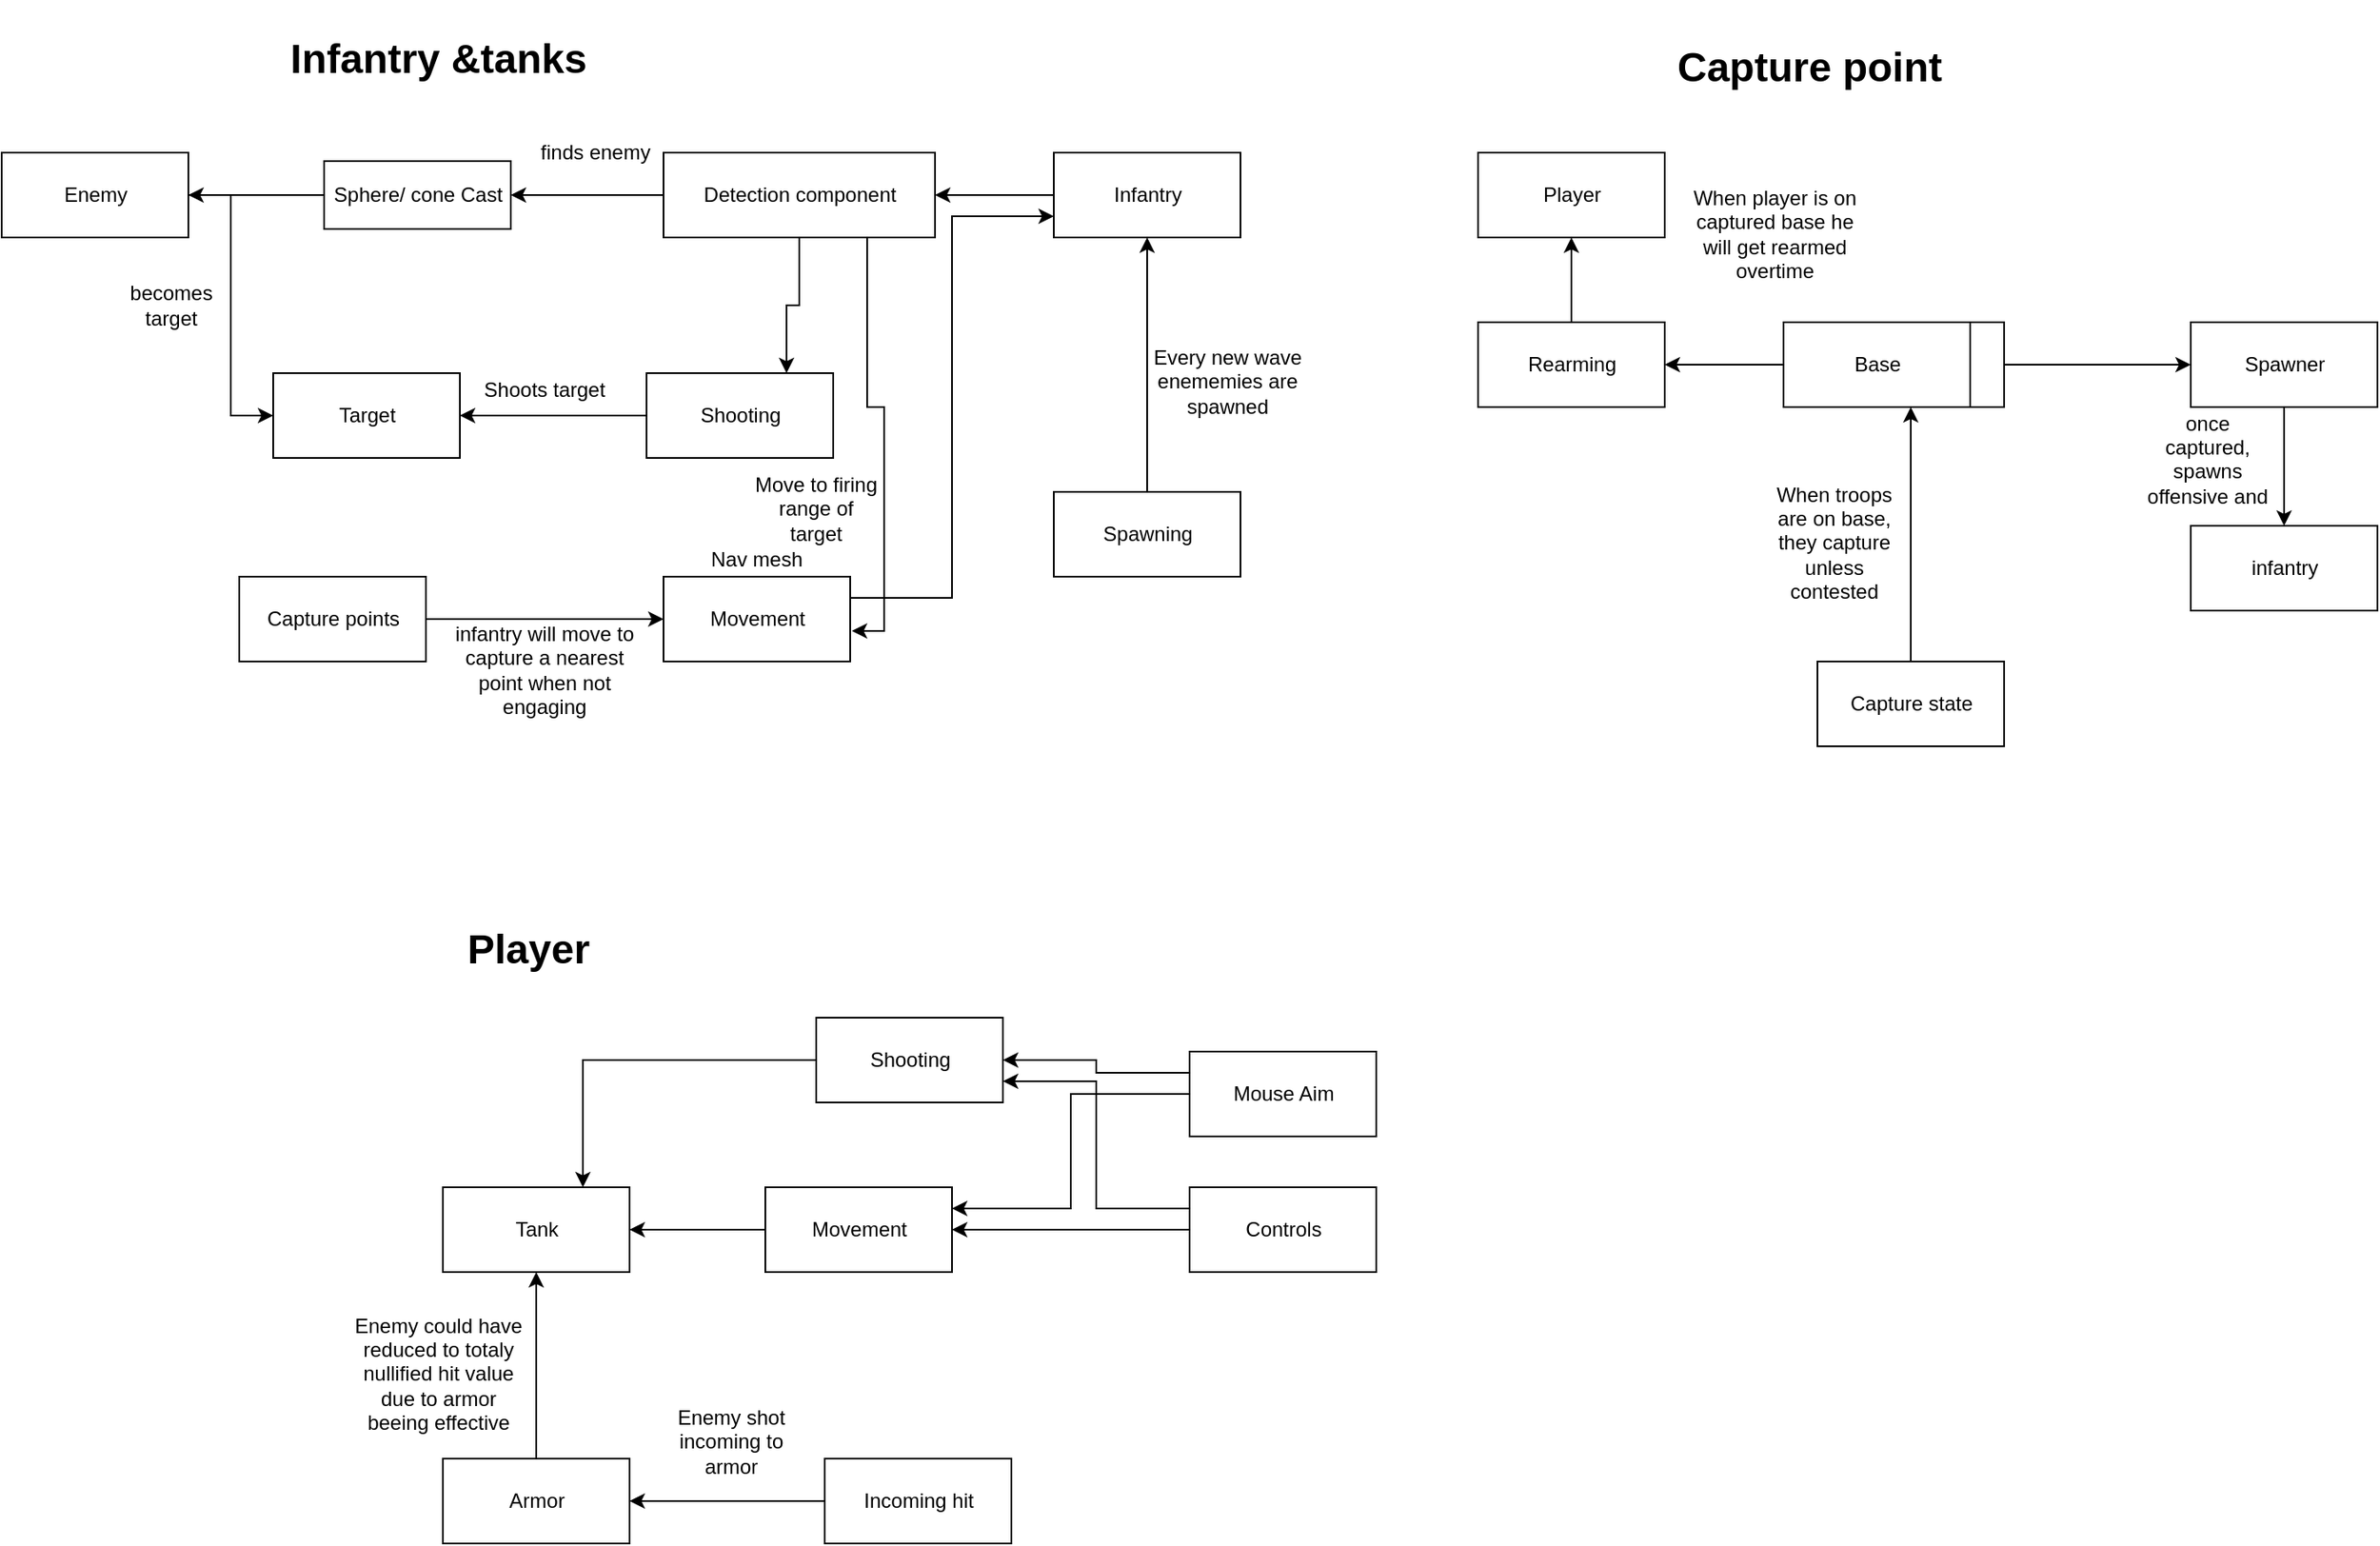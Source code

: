<mxfile version="17.4.6" type="github">
  <diagram id="C5RBs43oDa-KdzZeNtuy" name="Page-1">
    <mxGraphModel dx="1298" dy="1839" grid="1" gridSize="10" guides="1" tooltips="1" connect="1" arrows="1" fold="1" page="1" pageScale="1" pageWidth="827" pageHeight="1169" math="0" shadow="0">
      <root>
        <mxCell id="WIyWlLk6GJQsqaUBKTNV-0" />
        <mxCell id="WIyWlLk6GJQsqaUBKTNV-1" parent="WIyWlLk6GJQsqaUBKTNV-0" />
        <mxCell id="ZGp9WstBW97Z-VCttyZm-20" style="edgeStyle=orthogonalEdgeStyle;rounded=0;orthogonalLoop=1;jettySize=auto;html=1;exitX=0;exitY=0.5;exitDx=0;exitDy=0;entryX=1;entryY=0.5;entryDx=0;entryDy=0;" edge="1" parent="WIyWlLk6GJQsqaUBKTNV-1" source="ZGp9WstBW97Z-VCttyZm-2" target="ZGp9WstBW97Z-VCttyZm-3">
          <mxGeometry relative="1" as="geometry" />
        </mxCell>
        <mxCell id="ZGp9WstBW97Z-VCttyZm-27" style="edgeStyle=orthogonalEdgeStyle;rounded=0;orthogonalLoop=1;jettySize=auto;html=1;entryX=0.75;entryY=0;entryDx=0;entryDy=0;" edge="1" parent="WIyWlLk6GJQsqaUBKTNV-1" source="ZGp9WstBW97Z-VCttyZm-2" target="ZGp9WstBW97Z-VCttyZm-25">
          <mxGeometry relative="1" as="geometry" />
        </mxCell>
        <mxCell id="ZGp9WstBW97Z-VCttyZm-28" style="edgeStyle=orthogonalEdgeStyle;rounded=0;orthogonalLoop=1;jettySize=auto;html=1;exitX=0.75;exitY=1;exitDx=0;exitDy=0;entryX=1.009;entryY=0.64;entryDx=0;entryDy=0;entryPerimeter=0;" edge="1" parent="WIyWlLk6GJQsqaUBKTNV-1" source="ZGp9WstBW97Z-VCttyZm-2" target="ZGp9WstBW97Z-VCttyZm-26">
          <mxGeometry relative="1" as="geometry" />
        </mxCell>
        <mxCell id="ZGp9WstBW97Z-VCttyZm-2" value="Detection component" style="html=1;" vertex="1" parent="WIyWlLk6GJQsqaUBKTNV-1">
          <mxGeometry x="410" y="60" width="160" height="50" as="geometry" />
        </mxCell>
        <mxCell id="ZGp9WstBW97Z-VCttyZm-21" style="edgeStyle=orthogonalEdgeStyle;rounded=0;orthogonalLoop=1;jettySize=auto;html=1;entryX=1;entryY=0.5;entryDx=0;entryDy=0;" edge="1" parent="WIyWlLk6GJQsqaUBKTNV-1" source="ZGp9WstBW97Z-VCttyZm-3" target="ZGp9WstBW97Z-VCttyZm-10">
          <mxGeometry relative="1" as="geometry" />
        </mxCell>
        <mxCell id="ZGp9WstBW97Z-VCttyZm-3" value="Sphere/ cone Cast" style="html=1;" vertex="1" parent="WIyWlLk6GJQsqaUBKTNV-1">
          <mxGeometry x="210" y="65" width="110" height="40" as="geometry" />
        </mxCell>
        <mxCell id="ZGp9WstBW97Z-VCttyZm-30" style="edgeStyle=orthogonalEdgeStyle;rounded=0;orthogonalLoop=1;jettySize=auto;html=1;entryX=0;entryY=0.5;entryDx=0;entryDy=0;" edge="1" parent="WIyWlLk6GJQsqaUBKTNV-1" source="ZGp9WstBW97Z-VCttyZm-10" target="ZGp9WstBW97Z-VCttyZm-29">
          <mxGeometry relative="1" as="geometry" />
        </mxCell>
        <mxCell id="ZGp9WstBW97Z-VCttyZm-10" value="Enemy" style="html=1;" vertex="1" parent="WIyWlLk6GJQsqaUBKTNV-1">
          <mxGeometry x="20" y="60" width="110" height="50" as="geometry" />
        </mxCell>
        <UserObject label="finds enemy via" placeholders="1" name="Variable" id="ZGp9WstBW97Z-VCttyZm-23">
          <mxCell style="text;html=1;strokeColor=none;fillColor=none;align=center;verticalAlign=middle;whiteSpace=wrap;overflow=hidden;" vertex="1" parent="WIyWlLk6GJQsqaUBKTNV-1">
            <mxGeometry x="330" y="50" width="80" height="20" as="geometry" />
          </mxCell>
        </UserObject>
        <mxCell id="ZGp9WstBW97Z-VCttyZm-31" style="edgeStyle=orthogonalEdgeStyle;rounded=0;orthogonalLoop=1;jettySize=auto;html=1;exitX=0;exitY=0.5;exitDx=0;exitDy=0;entryX=1;entryY=0.5;entryDx=0;entryDy=0;" edge="1" parent="WIyWlLk6GJQsqaUBKTNV-1" source="ZGp9WstBW97Z-VCttyZm-25" target="ZGp9WstBW97Z-VCttyZm-29">
          <mxGeometry relative="1" as="geometry" />
        </mxCell>
        <mxCell id="ZGp9WstBW97Z-VCttyZm-25" value="Shooting" style="html=1;" vertex="1" parent="WIyWlLk6GJQsqaUBKTNV-1">
          <mxGeometry x="400" y="190" width="110" height="50" as="geometry" />
        </mxCell>
        <mxCell id="ZGp9WstBW97Z-VCttyZm-84" style="edgeStyle=orthogonalEdgeStyle;rounded=0;orthogonalLoop=1;jettySize=auto;html=1;exitX=1;exitY=0.25;exitDx=0;exitDy=0;entryX=0;entryY=0.75;entryDx=0;entryDy=0;" edge="1" parent="WIyWlLk6GJQsqaUBKTNV-1" source="ZGp9WstBW97Z-VCttyZm-26" target="ZGp9WstBW97Z-VCttyZm-81">
          <mxGeometry relative="1" as="geometry" />
        </mxCell>
        <mxCell id="ZGp9WstBW97Z-VCttyZm-26" value="Movement" style="html=1;" vertex="1" parent="WIyWlLk6GJQsqaUBKTNV-1">
          <mxGeometry x="410" y="310" width="110" height="50" as="geometry" />
        </mxCell>
        <mxCell id="ZGp9WstBW97Z-VCttyZm-29" value="Target" style="html=1;" vertex="1" parent="WIyWlLk6GJQsqaUBKTNV-1">
          <mxGeometry x="180" y="190" width="110" height="50" as="geometry" />
        </mxCell>
        <UserObject label="becomes target" placeholders="1" name="Variable" id="ZGp9WstBW97Z-VCttyZm-32">
          <mxCell style="text;html=1;strokeColor=none;fillColor=none;align=center;verticalAlign=middle;whiteSpace=wrap;overflow=hidden;" vertex="1" parent="WIyWlLk6GJQsqaUBKTNV-1">
            <mxGeometry x="80" y="130" width="80" height="40" as="geometry" />
          </mxCell>
        </UserObject>
        <UserObject label="Shoots target" placeholders="1" name="Variable" id="ZGp9WstBW97Z-VCttyZm-33">
          <mxCell style="text;html=1;strokeColor=none;fillColor=none;align=center;verticalAlign=middle;whiteSpace=wrap;overflow=hidden;" vertex="1" parent="WIyWlLk6GJQsqaUBKTNV-1">
            <mxGeometry x="300" y="190" width="80" height="20" as="geometry" />
          </mxCell>
        </UserObject>
        <UserObject label="Move to firing range of target" placeholders="1" name="Variable" id="ZGp9WstBW97Z-VCttyZm-34">
          <mxCell style="text;html=1;strokeColor=none;fillColor=none;align=center;verticalAlign=middle;whiteSpace=wrap;overflow=hidden;" vertex="1" parent="WIyWlLk6GJQsqaUBKTNV-1">
            <mxGeometry x="460" y="240" width="80" height="60" as="geometry" />
          </mxCell>
        </UserObject>
        <mxCell id="ZGp9WstBW97Z-VCttyZm-35" value="Infantry &amp;amp;tanks " style="text;strokeColor=none;fillColor=none;html=1;fontSize=24;fontStyle=1;verticalAlign=middle;align=center;" vertex="1" parent="WIyWlLk6GJQsqaUBKTNV-1">
          <mxGeometry x="174" y="-30" width="206" height="70" as="geometry" />
        </mxCell>
        <mxCell id="ZGp9WstBW97Z-VCttyZm-38" style="edgeStyle=orthogonalEdgeStyle;rounded=0;orthogonalLoop=1;jettySize=auto;html=1;entryX=0;entryY=0.5;entryDx=0;entryDy=0;" edge="1" parent="WIyWlLk6GJQsqaUBKTNV-1" source="ZGp9WstBW97Z-VCttyZm-37" target="ZGp9WstBW97Z-VCttyZm-26">
          <mxGeometry relative="1" as="geometry" />
        </mxCell>
        <mxCell id="ZGp9WstBW97Z-VCttyZm-37" value="Capture points" style="html=1;" vertex="1" parent="WIyWlLk6GJQsqaUBKTNV-1">
          <mxGeometry x="160" y="310" width="110" height="50" as="geometry" />
        </mxCell>
        <UserObject label="infantry will move to capture a nearest point when not engaging" placeholders="1" name="Variable" id="ZGp9WstBW97Z-VCttyZm-39">
          <mxCell style="text;html=1;strokeColor=none;fillColor=none;align=center;verticalAlign=middle;whiteSpace=wrap;overflow=hidden;" vertex="1" parent="WIyWlLk6GJQsqaUBKTNV-1">
            <mxGeometry x="280" y="310" width="120" height="110" as="geometry" />
          </mxCell>
        </UserObject>
        <UserObject label="Nav mesh" placeholders="1" name="Variable" id="ZGp9WstBW97Z-VCttyZm-41">
          <mxCell style="text;html=1;strokeColor=none;fillColor=none;align=center;verticalAlign=middle;whiteSpace=wrap;overflow=hidden;" vertex="1" parent="WIyWlLk6GJQsqaUBKTNV-1">
            <mxGeometry x="425" y="290" width="80" height="20" as="geometry" />
          </mxCell>
        </UserObject>
        <mxCell id="ZGp9WstBW97Z-VCttyZm-50" style="edgeStyle=orthogonalEdgeStyle;rounded=0;orthogonalLoop=1;jettySize=auto;html=1;exitX=1;exitY=0.5;exitDx=0;exitDy=0;entryX=0;entryY=0.5;entryDx=0;entryDy=0;" edge="1" parent="WIyWlLk6GJQsqaUBKTNV-1" source="ZGp9WstBW97Z-VCttyZm-42" target="ZGp9WstBW97Z-VCttyZm-47">
          <mxGeometry relative="1" as="geometry" />
        </mxCell>
        <mxCell id="ZGp9WstBW97Z-VCttyZm-42" value="Base" style="html=1;" vertex="1" parent="WIyWlLk6GJQsqaUBKTNV-1">
          <mxGeometry x="1090" y="160" width="110" height="50" as="geometry" />
        </mxCell>
        <mxCell id="ZGp9WstBW97Z-VCttyZm-44" value="Capture point" style="text;strokeColor=none;fillColor=none;html=1;fontSize=24;fontStyle=1;verticalAlign=middle;align=center;" vertex="1" parent="WIyWlLk6GJQsqaUBKTNV-1">
          <mxGeometry x="990" y="-10" width="190" height="40" as="geometry" />
        </mxCell>
        <mxCell id="ZGp9WstBW97Z-VCttyZm-46" style="edgeStyle=orthogonalEdgeStyle;rounded=0;orthogonalLoop=1;jettySize=auto;html=1;entryX=0.5;entryY=1;entryDx=0;entryDy=0;" edge="1" parent="WIyWlLk6GJQsqaUBKTNV-1" source="ZGp9WstBW97Z-VCttyZm-45" target="ZGp9WstBW97Z-VCttyZm-42">
          <mxGeometry relative="1" as="geometry" />
        </mxCell>
        <mxCell id="ZGp9WstBW97Z-VCttyZm-45" value="Capture state" style="html=1;" vertex="1" parent="WIyWlLk6GJQsqaUBKTNV-1">
          <mxGeometry x="1090" y="360" width="110" height="50" as="geometry" />
        </mxCell>
        <mxCell id="ZGp9WstBW97Z-VCttyZm-49" style="edgeStyle=orthogonalEdgeStyle;rounded=0;orthogonalLoop=1;jettySize=auto;html=1;entryX=0.5;entryY=0;entryDx=0;entryDy=0;" edge="1" parent="WIyWlLk6GJQsqaUBKTNV-1" source="ZGp9WstBW97Z-VCttyZm-47" target="ZGp9WstBW97Z-VCttyZm-48">
          <mxGeometry relative="1" as="geometry" />
        </mxCell>
        <mxCell id="ZGp9WstBW97Z-VCttyZm-47" value="Spawner" style="html=1;" vertex="1" parent="WIyWlLk6GJQsqaUBKTNV-1">
          <mxGeometry x="1310" y="160" width="110" height="50" as="geometry" />
        </mxCell>
        <mxCell id="ZGp9WstBW97Z-VCttyZm-48" value="infantry" style="html=1;" vertex="1" parent="WIyWlLk6GJQsqaUBKTNV-1">
          <mxGeometry x="1310" y="280" width="110" height="50" as="geometry" />
        </mxCell>
        <UserObject label="When troops are on base, they capture unless contested" placeholders="1" name="Variable" id="ZGp9WstBW97Z-VCttyZm-51">
          <mxCell style="text;html=1;strokeColor=none;fillColor=none;align=center;verticalAlign=middle;whiteSpace=wrap;overflow=hidden;" vertex="1" parent="WIyWlLk6GJQsqaUBKTNV-1">
            <mxGeometry x="1060" y="250" width="80" height="80" as="geometry" />
          </mxCell>
        </UserObject>
        <UserObject label="once captured, spawns offensive and defensive units" placeholders="1" name="Variable" id="ZGp9WstBW97Z-VCttyZm-52">
          <mxCell style="text;html=1;strokeColor=none;fillColor=none;align=center;verticalAlign=middle;whiteSpace=wrap;overflow=hidden;" vertex="1" parent="WIyWlLk6GJQsqaUBKTNV-1">
            <mxGeometry x="1280" y="210" width="80" height="60" as="geometry" />
          </mxCell>
        </UserObject>
        <mxCell id="ZGp9WstBW97Z-VCttyZm-58" style="edgeStyle=orthogonalEdgeStyle;rounded=0;orthogonalLoop=1;jettySize=auto;html=1;exitX=0.5;exitY=0;exitDx=0;exitDy=0;entryX=0.5;entryY=1;entryDx=0;entryDy=0;" edge="1" parent="WIyWlLk6GJQsqaUBKTNV-1" source="ZGp9WstBW97Z-VCttyZm-53" target="ZGp9WstBW97Z-VCttyZm-57">
          <mxGeometry relative="1" as="geometry" />
        </mxCell>
        <mxCell id="ZGp9WstBW97Z-VCttyZm-53" value="Rearming" style="html=1;" vertex="1" parent="WIyWlLk6GJQsqaUBKTNV-1">
          <mxGeometry x="890" y="160" width="110" height="50" as="geometry" />
        </mxCell>
        <mxCell id="ZGp9WstBW97Z-VCttyZm-56" style="edgeStyle=orthogonalEdgeStyle;rounded=0;orthogonalLoop=1;jettySize=auto;html=1;exitX=0;exitY=0.5;exitDx=0;exitDy=0;entryX=1;entryY=0.5;entryDx=0;entryDy=0;" edge="1" parent="WIyWlLk6GJQsqaUBKTNV-1" source="ZGp9WstBW97Z-VCttyZm-54" target="ZGp9WstBW97Z-VCttyZm-53">
          <mxGeometry relative="1" as="geometry" />
        </mxCell>
        <mxCell id="ZGp9WstBW97Z-VCttyZm-54" value="Base" style="html=1;" vertex="1" parent="WIyWlLk6GJQsqaUBKTNV-1">
          <mxGeometry x="1070" y="160" width="110" height="50" as="geometry" />
        </mxCell>
        <mxCell id="ZGp9WstBW97Z-VCttyZm-57" value="Player" style="html=1;" vertex="1" parent="WIyWlLk6GJQsqaUBKTNV-1">
          <mxGeometry x="890" y="60" width="110" height="50" as="geometry" />
        </mxCell>
        <UserObject label="When player is on captured base he will get rearmed overtime" placeholders="1" name="Variable" id="ZGp9WstBW97Z-VCttyZm-59">
          <mxCell style="text;html=1;strokeColor=none;fillColor=none;align=center;verticalAlign=middle;whiteSpace=wrap;overflow=hidden;" vertex="1" parent="WIyWlLk6GJQsqaUBKTNV-1">
            <mxGeometry x="1010" y="70" width="110" height="75" as="geometry" />
          </mxCell>
        </UserObject>
        <mxCell id="ZGp9WstBW97Z-VCttyZm-60" value="Player" style="text;strokeColor=none;fillColor=none;html=1;fontSize=24;fontStyle=1;verticalAlign=middle;align=center;" vertex="1" parent="WIyWlLk6GJQsqaUBKTNV-1">
          <mxGeometry x="280" y="510" width="100" height="40" as="geometry" />
        </mxCell>
        <mxCell id="ZGp9WstBW97Z-VCttyZm-61" value="Tank" style="html=1;" vertex="1" parent="WIyWlLk6GJQsqaUBKTNV-1">
          <mxGeometry x="280" y="670" width="110" height="50" as="geometry" />
        </mxCell>
        <mxCell id="ZGp9WstBW97Z-VCttyZm-74" style="edgeStyle=orthogonalEdgeStyle;rounded=0;orthogonalLoop=1;jettySize=auto;html=1;" edge="1" parent="WIyWlLk6GJQsqaUBKTNV-1" source="ZGp9WstBW97Z-VCttyZm-62" target="ZGp9WstBW97Z-VCttyZm-73">
          <mxGeometry relative="1" as="geometry" />
        </mxCell>
        <mxCell id="ZGp9WstBW97Z-VCttyZm-78" style="edgeStyle=orthogonalEdgeStyle;rounded=0;orthogonalLoop=1;jettySize=auto;html=1;exitX=0;exitY=0.25;exitDx=0;exitDy=0;entryX=1;entryY=0.75;entryDx=0;entryDy=0;" edge="1" parent="WIyWlLk6GJQsqaUBKTNV-1" source="ZGp9WstBW97Z-VCttyZm-62" target="ZGp9WstBW97Z-VCttyZm-72">
          <mxGeometry relative="1" as="geometry" />
        </mxCell>
        <mxCell id="ZGp9WstBW97Z-VCttyZm-62" value="Controls" style="html=1;" vertex="1" parent="WIyWlLk6GJQsqaUBKTNV-1">
          <mxGeometry x="720" y="670" width="110" height="50" as="geometry" />
        </mxCell>
        <mxCell id="ZGp9WstBW97Z-VCttyZm-75" style="edgeStyle=orthogonalEdgeStyle;rounded=0;orthogonalLoop=1;jettySize=auto;html=1;entryX=1;entryY=0.25;entryDx=0;entryDy=0;" edge="1" parent="WIyWlLk6GJQsqaUBKTNV-1" source="ZGp9WstBW97Z-VCttyZm-64" target="ZGp9WstBW97Z-VCttyZm-73">
          <mxGeometry relative="1" as="geometry" />
        </mxCell>
        <mxCell id="ZGp9WstBW97Z-VCttyZm-77" style="edgeStyle=orthogonalEdgeStyle;rounded=0;orthogonalLoop=1;jettySize=auto;html=1;exitX=0;exitY=0.25;exitDx=0;exitDy=0;" edge="1" parent="WIyWlLk6GJQsqaUBKTNV-1" source="ZGp9WstBW97Z-VCttyZm-64" target="ZGp9WstBW97Z-VCttyZm-72">
          <mxGeometry relative="1" as="geometry" />
        </mxCell>
        <mxCell id="ZGp9WstBW97Z-VCttyZm-64" value="Mouse Aim" style="html=1;" vertex="1" parent="WIyWlLk6GJQsqaUBKTNV-1">
          <mxGeometry x="720" y="590" width="110" height="50" as="geometry" />
        </mxCell>
        <mxCell id="ZGp9WstBW97Z-VCttyZm-67" style="edgeStyle=orthogonalEdgeStyle;rounded=0;orthogonalLoop=1;jettySize=auto;html=1;entryX=0.5;entryY=1;entryDx=0;entryDy=0;" edge="1" parent="WIyWlLk6GJQsqaUBKTNV-1" source="ZGp9WstBW97Z-VCttyZm-66" target="ZGp9WstBW97Z-VCttyZm-61">
          <mxGeometry relative="1" as="geometry" />
        </mxCell>
        <mxCell id="ZGp9WstBW97Z-VCttyZm-66" value="Armor" style="html=1;" vertex="1" parent="WIyWlLk6GJQsqaUBKTNV-1">
          <mxGeometry x="280" y="830" width="110" height="50" as="geometry" />
        </mxCell>
        <mxCell id="ZGp9WstBW97Z-VCttyZm-69" style="edgeStyle=orthogonalEdgeStyle;rounded=0;orthogonalLoop=1;jettySize=auto;html=1;entryX=1;entryY=0.5;entryDx=0;entryDy=0;" edge="1" parent="WIyWlLk6GJQsqaUBKTNV-1" source="ZGp9WstBW97Z-VCttyZm-68" target="ZGp9WstBW97Z-VCttyZm-66">
          <mxGeometry relative="1" as="geometry" />
        </mxCell>
        <mxCell id="ZGp9WstBW97Z-VCttyZm-68" value="Incoming hit" style="html=1;" vertex="1" parent="WIyWlLk6GJQsqaUBKTNV-1">
          <mxGeometry x="505" y="830" width="110" height="50" as="geometry" />
        </mxCell>
        <UserObject label="Enemy shot incoming to armor" placeholders="1" name="Variable" id="ZGp9WstBW97Z-VCttyZm-70">
          <mxCell style="text;html=1;strokeColor=none;fillColor=none;align=center;verticalAlign=middle;whiteSpace=wrap;overflow=hidden;" vertex="1" parent="WIyWlLk6GJQsqaUBKTNV-1">
            <mxGeometry x="410" y="790" width="80" height="60" as="geometry" />
          </mxCell>
        </UserObject>
        <UserObject label="Enemy could have reduced to totaly nullified hit value due to armor beeing effective" placeholders="1" name="Variable" id="ZGp9WstBW97Z-VCttyZm-71">
          <mxCell style="text;html=1;strokeColor=none;fillColor=none;align=center;verticalAlign=middle;whiteSpace=wrap;overflow=hidden;" vertex="1" parent="WIyWlLk6GJQsqaUBKTNV-1">
            <mxGeometry x="224.5" y="740" width="105" height="80" as="geometry" />
          </mxCell>
        </UserObject>
        <mxCell id="ZGp9WstBW97Z-VCttyZm-79" style="edgeStyle=orthogonalEdgeStyle;rounded=0;orthogonalLoop=1;jettySize=auto;html=1;entryX=0.75;entryY=0;entryDx=0;entryDy=0;" edge="1" parent="WIyWlLk6GJQsqaUBKTNV-1" source="ZGp9WstBW97Z-VCttyZm-72" target="ZGp9WstBW97Z-VCttyZm-61">
          <mxGeometry relative="1" as="geometry" />
        </mxCell>
        <mxCell id="ZGp9WstBW97Z-VCttyZm-72" value="Shooting" style="html=1;" vertex="1" parent="WIyWlLk6GJQsqaUBKTNV-1">
          <mxGeometry x="500" y="570" width="110" height="50" as="geometry" />
        </mxCell>
        <mxCell id="ZGp9WstBW97Z-VCttyZm-80" style="edgeStyle=orthogonalEdgeStyle;rounded=0;orthogonalLoop=1;jettySize=auto;html=1;" edge="1" parent="WIyWlLk6GJQsqaUBKTNV-1" source="ZGp9WstBW97Z-VCttyZm-73" target="ZGp9WstBW97Z-VCttyZm-61">
          <mxGeometry relative="1" as="geometry" />
        </mxCell>
        <mxCell id="ZGp9WstBW97Z-VCttyZm-73" value="Movement" style="html=1;" vertex="1" parent="WIyWlLk6GJQsqaUBKTNV-1">
          <mxGeometry x="470" y="670" width="110" height="50" as="geometry" />
        </mxCell>
        <mxCell id="ZGp9WstBW97Z-VCttyZm-82" style="edgeStyle=orthogonalEdgeStyle;rounded=0;orthogonalLoop=1;jettySize=auto;html=1;entryX=1;entryY=0.5;entryDx=0;entryDy=0;" edge="1" parent="WIyWlLk6GJQsqaUBKTNV-1" source="ZGp9WstBW97Z-VCttyZm-81" target="ZGp9WstBW97Z-VCttyZm-2">
          <mxGeometry relative="1" as="geometry" />
        </mxCell>
        <mxCell id="ZGp9WstBW97Z-VCttyZm-81" value="Infantry" style="html=1;" vertex="1" parent="WIyWlLk6GJQsqaUBKTNV-1">
          <mxGeometry x="640" y="60" width="110" height="50" as="geometry" />
        </mxCell>
        <mxCell id="ZGp9WstBW97Z-VCttyZm-87" style="edgeStyle=orthogonalEdgeStyle;rounded=0;orthogonalLoop=1;jettySize=auto;html=1;entryX=0.5;entryY=1;entryDx=0;entryDy=0;" edge="1" parent="WIyWlLk6GJQsqaUBKTNV-1" source="ZGp9WstBW97Z-VCttyZm-85" target="ZGp9WstBW97Z-VCttyZm-81">
          <mxGeometry relative="1" as="geometry" />
        </mxCell>
        <mxCell id="ZGp9WstBW97Z-VCttyZm-85" value="Spawning" style="html=1;" vertex="1" parent="WIyWlLk6GJQsqaUBKTNV-1">
          <mxGeometry x="640" y="260" width="110" height="50" as="geometry" />
        </mxCell>
        <UserObject label="Every new wave enememies are spawned" placeholders="1" name="Variable" id="ZGp9WstBW97Z-VCttyZm-86">
          <mxCell style="text;html=1;strokeColor=none;fillColor=none;align=center;verticalAlign=middle;whiteSpace=wrap;overflow=hidden;" vertex="1" parent="WIyWlLk6GJQsqaUBKTNV-1">
            <mxGeometry x="690" y="160" width="105" height="70" as="geometry" />
          </mxCell>
        </UserObject>
      </root>
    </mxGraphModel>
  </diagram>
</mxfile>
